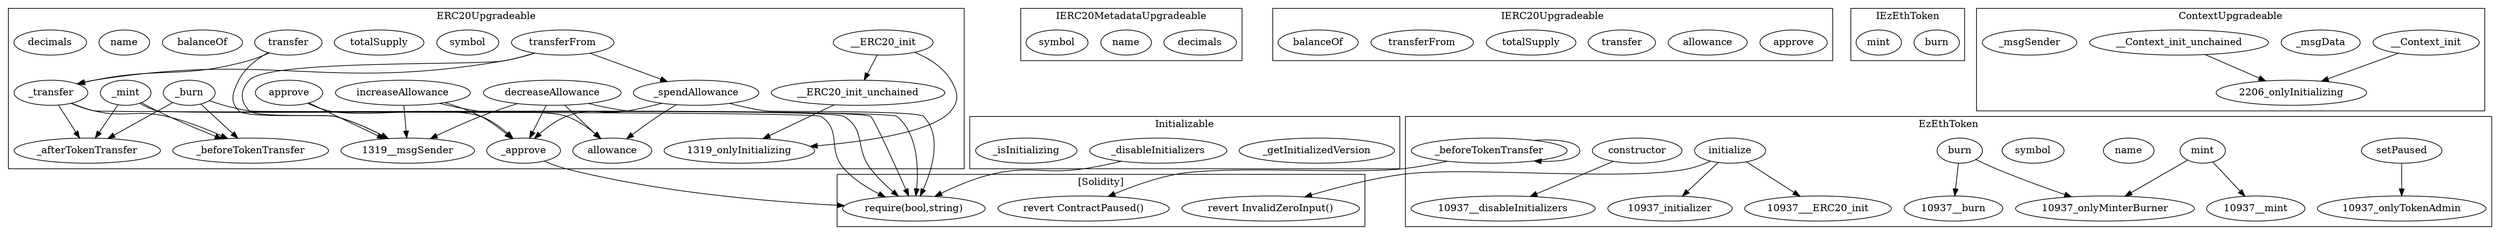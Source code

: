 strict digraph {
subgraph cluster_1319_ERC20Upgradeable {
label = "ERC20Upgradeable"
"1319_transfer" [label="transfer"]
"1319___ERC20_init" [label="__ERC20_init"]
"1319__transfer" [label="_transfer"]
"1319_symbol" [label="symbol"]
"1319___ERC20_init_unchained" [label="__ERC20_init_unchained"]
"1319__afterTokenTransfer" [label="_afterTokenTransfer"]
"1319_decreaseAllowance" [label="decreaseAllowance"]
"1319_increaseAllowance" [label="increaseAllowance"]
"1319__beforeTokenTransfer" [label="_beforeTokenTransfer"]
"1319_totalSupply" [label="totalSupply"]
"1319_transferFrom" [label="transferFrom"]
"1319__mint" [label="_mint"]
"1319__burn" [label="_burn"]
"1319_approve" [label="approve"]
"1319__spendAllowance" [label="_spendAllowance"]
"1319_balanceOf" [label="balanceOf"]
"1319_name" [label="name"]
"1319_allowance" [label="allowance"]
"1319_decimals" [label="decimals"]
"1319__approve" [label="_approve"]
"1319_decreaseAllowance" -> "1319_allowance"
"1319_transferFrom" -> "1319__transfer"
"1319_approve" -> "1319__approve"
"1319_transfer" -> "1319__msgSender"
"1319__burn" -> "1319__afterTokenTransfer"
"1319__burn" -> "1319__beforeTokenTransfer"
"1319___ERC20_init" -> "1319_onlyInitializing"
"1319__spendAllowance" -> "1319_allowance"
"1319_transferFrom" -> "1319__msgSender"
"1319__transfer" -> "1319__afterTokenTransfer"
"1319_decreaseAllowance" -> "1319__approve"
"1319__transfer" -> "1319__beforeTokenTransfer"
"1319_increaseAllowance" -> "1319__approve"
"1319_transferFrom" -> "1319__spendAllowance"
"1319___ERC20_init" -> "1319___ERC20_init_unchained"
"1319__mint" -> "1319__afterTokenTransfer"
"1319__spendAllowance" -> "1319__approve"
"1319_approve" -> "1319__msgSender"
"1319___ERC20_init_unchained" -> "1319_onlyInitializing"
"1319_increaseAllowance" -> "1319__msgSender"
"1319_increaseAllowance" -> "1319_allowance"
"1319__mint" -> "1319__beforeTokenTransfer"
"1319_decreaseAllowance" -> "1319__msgSender"
"1319_transfer" -> "1319__transfer"
}subgraph cluster_1422_IERC20MetadataUpgradeable {
label = "IERC20MetadataUpgradeable"
"1422_decimals" [label="decimals"]
"1422_name" [label="name"]
"1422_symbol" [label="symbol"]
}subgraph cluster_623_Initializable {
label = "Initializable"
"623__getInitializedVersion" [label="_getInitializedVersion"]
"623__disableInitializers" [label="_disableInitializers"]
"623__isInitializing" [label="_isInitializing"]
}subgraph cluster_10937_EzEthToken {
label = "EzEthToken"
"10937_setPaused" [label="setPaused"]
"10937_mint" [label="mint"]
"10937_name" [label="name"]
"10937_symbol" [label="symbol"]
"10937_initialize" [label="initialize"]
"10937_constructor" [label="constructor"]
"10937_burn" [label="burn"]
"10937__beforeTokenTransfer" [label="_beforeTokenTransfer"]
"10937_initialize" -> "10937_initializer"
"10937_setPaused" -> "10937_onlyTokenAdmin"
"10937_mint" -> "10937__mint"
"10937_burn" -> "10937__burn"
"10937__beforeTokenTransfer" -> "10937__beforeTokenTransfer"
"10937_constructor" -> "10937__disableInitializers"
"10937_mint" -> "10937_onlyMinterBurner"
"10937_burn" -> "10937_onlyMinterBurner"
"10937_initialize" -> "10937___ERC20_init"
}subgraph cluster_1397_IERC20Upgradeable {
label = "IERC20Upgradeable"
"1397_approve" [label="approve"]
"1397_allowance" [label="allowance"]
"1397_transfer" [label="transfer"]
"1397_totalSupply" [label="totalSupply"]
"1397_transferFrom" [label="transferFrom"]
"1397_balanceOf" [label="balanceOf"]
}subgraph cluster_10969_IEzEthToken {
label = "IEzEthToken"
"10969_burn" [label="burn"]
"10969_mint" [label="mint"]
}subgraph cluster_2206_ContextUpgradeable {
label = "ContextUpgradeable"
"2206___Context_init" [label="__Context_init"]
"2206__msgData" [label="_msgData"]
"2206___Context_init_unchained" [label="__Context_init_unchained"]
"2206__msgSender" [label="_msgSender"]
"2206___Context_init" -> "2206_onlyInitializing"
"2206___Context_init_unchained" -> "2206_onlyInitializing"
}subgraph cluster_solidity {
label = "[Solidity]"
"revert ContractPaused()" 
"revert InvalidZeroInput()" 
"require(bool,string)" 
"10937_initialize" -> "revert InvalidZeroInput()"
"1319__approve" -> "require(bool,string)"
"1319__spendAllowance" -> "require(bool,string)"
"1319_decreaseAllowance" -> "require(bool,string)"
"1319__mint" -> "require(bool,string)"
"1319__burn" -> "require(bool,string)"
"10937__beforeTokenTransfer" -> "revert ContractPaused()"
"623__disableInitializers" -> "require(bool,string)"
"1319__transfer" -> "require(bool,string)"
}
}